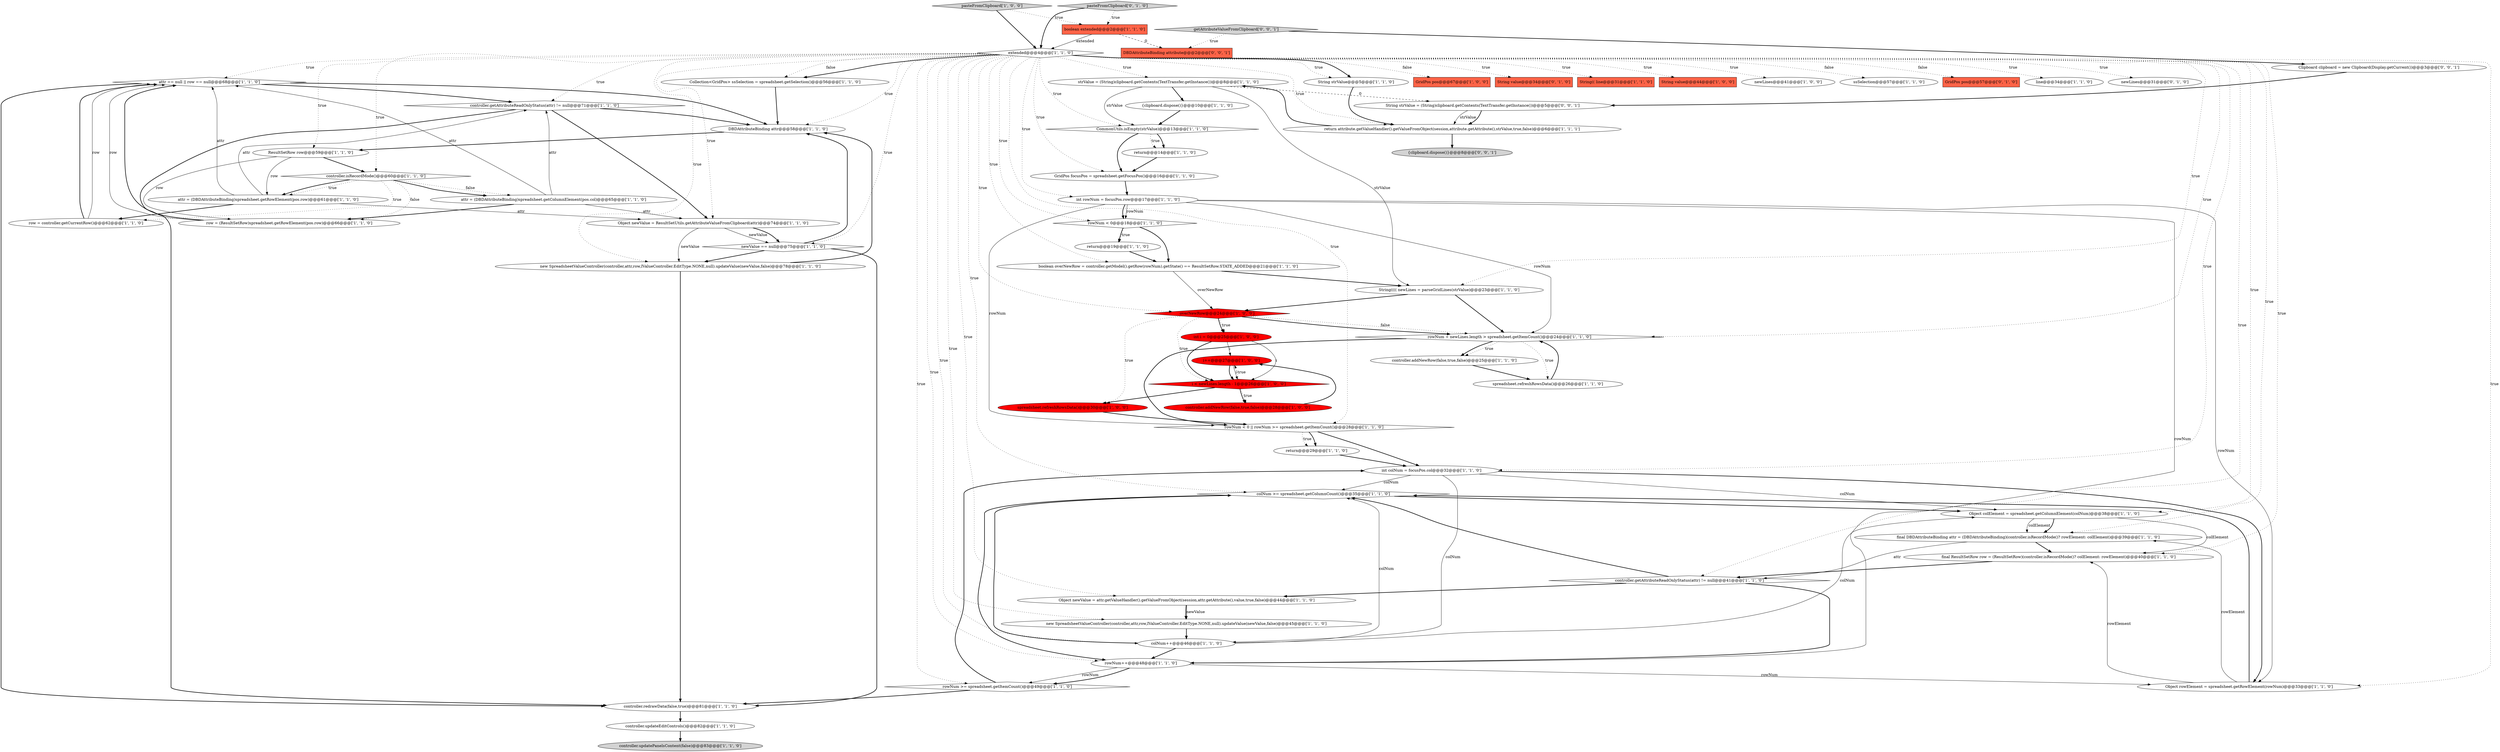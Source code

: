 digraph {
18 [style = filled, label = "attr == null || row == null@@@68@@@['1', '1', '0']", fillcolor = white, shape = diamond image = "AAA0AAABBB1BBB"];
4 [style = filled, label = "spreadsheet.refreshRowsData()@@@30@@@['1', '0', '0']", fillcolor = red, shape = ellipse image = "AAA1AAABBB1BBB"];
67 [style = filled, label = "Clipboard clipboard = new Clipboard(Display.getCurrent())@@@3@@@['0', '0', '1']", fillcolor = white, shape = ellipse image = "AAA0AAABBB3BBB"];
41 [style = filled, label = "String(((( newLines = parseGridLines(strValue)@@@23@@@['1', '1', '0']", fillcolor = white, shape = ellipse image = "AAA0AAABBB1BBB"];
31 [style = filled, label = "return@@@19@@@['1', '1', '0']", fillcolor = white, shape = ellipse image = "AAA0AAABBB1BBB"];
13 [style = filled, label = "controller.updateEditControls()@@@82@@@['1', '1', '0']", fillcolor = white, shape = ellipse image = "AAA0AAABBB1BBB"];
14 [style = filled, label = "controller.addNewRow(false,true,false)@@@28@@@['1', '0', '0']", fillcolor = red, shape = ellipse image = "AAA1AAABBB1BBB"];
20 [style = filled, label = "GridPos pos@@@67@@@['1', '0', '0']", fillcolor = tomato, shape = box image = "AAA0AAABBB1BBB"];
51 [style = filled, label = "new SpreadsheetValueController(controller,attr,row,IValueController.EditType.NONE,null).updateValue(newValue,false)@@@78@@@['1', '1', '0']", fillcolor = white, shape = ellipse image = "AAA0AAABBB1BBB"];
28 [style = filled, label = "extended@@@4@@@['1', '1', '0']", fillcolor = white, shape = diamond image = "AAA0AAABBB1BBB"];
45 [style = filled, label = "{clipboard.dispose()}@@@10@@@['1', '1', '0']", fillcolor = white, shape = ellipse image = "AAA0AAABBB1BBB"];
58 [style = filled, label = "int rowNum = focusPos.row@@@17@@@['1', '1', '0']", fillcolor = white, shape = ellipse image = "AAA0AAABBB1BBB"];
5 [style = filled, label = "final DBDAttributeBinding attr = (DBDAttributeBinding)(controller.isRecordMode()? rowElement: colElement)@@@39@@@['1', '1', '0']", fillcolor = white, shape = ellipse image = "AAA0AAABBB1BBB"];
2 [style = filled, label = "final ResultSetRow row = (ResultSetRow)(controller.isRecordMode()? colElement: rowElement)@@@40@@@['1', '1', '0']", fillcolor = white, shape = ellipse image = "AAA0AAABBB1BBB"];
59 [style = filled, label = "rowNum >= spreadsheet.getItemCount()@@@49@@@['1', '1', '0']", fillcolor = white, shape = diamond image = "AAA0AAABBB1BBB"];
60 [style = filled, label = "String value@@@34@@@['0', '1', '0']", fillcolor = tomato, shape = box image = "AAA0AAABBB2BBB"];
10 [style = filled, label = "int i = 0@@@25@@@['1', '0', '0']", fillcolor = red, shape = ellipse image = "AAA1AAABBB1BBB"];
1 [style = filled, label = "colNum >= spreadsheet.getColumnCount()@@@35@@@['1', '1', '0']", fillcolor = white, shape = diamond image = "AAA0AAABBB1BBB"];
47 [style = filled, label = "controller.getAttributeReadOnlyStatus(attr) != null@@@41@@@['1', '1', '0']", fillcolor = white, shape = diamond image = "AAA0AAABBB1BBB"];
0 [style = filled, label = "strValue = (String)clipboard.getContents(TextTransfer.getInstance())@@@8@@@['1', '1', '0']", fillcolor = white, shape = ellipse image = "AAA0AAABBB1BBB"];
56 [style = filled, label = "String(( line@@@31@@@['1', '1', '0']", fillcolor = tomato, shape = box image = "AAA0AAABBB1BBB"];
8 [style = filled, label = "String value@@@44@@@['1', '0', '0']", fillcolor = tomato, shape = box image = "AAA0AAABBB1BBB"];
35 [style = filled, label = "rowNum < 0 || rowNum >= spreadsheet.getItemCount()@@@28@@@['1', '1', '0']", fillcolor = white, shape = diamond image = "AAA0AAABBB1BBB"];
19 [style = filled, label = "newLines@@@41@@@['1', '0', '0']", fillcolor = white, shape = ellipse image = "AAA0AAABBB1BBB"];
43 [style = filled, label = "Object colElement = spreadsheet.getColumnElement(colNum)@@@38@@@['1', '1', '0']", fillcolor = white, shape = ellipse image = "AAA0AAABBB1BBB"];
44 [style = filled, label = "CommonUtils.isEmpty(strValue)@@@13@@@['1', '1', '0']", fillcolor = white, shape = diamond image = "AAA0AAABBB1BBB"];
53 [style = filled, label = "controller.updatePanelsContent(false)@@@83@@@['1', '1', '0']", fillcolor = lightgray, shape = ellipse image = "AAA0AAABBB1BBB"];
12 [style = filled, label = "new SpreadsheetValueController(controller,attr,row,IValueController.EditType.NONE,null).updateValue(newValue,false)@@@45@@@['1', '1', '0']", fillcolor = white, shape = ellipse image = "AAA0AAABBB1BBB"];
68 [style = filled, label = "getAttributeValueFromClipboard['0', '0', '1']", fillcolor = lightgray, shape = diamond image = "AAA0AAABBB3BBB"];
9 [style = filled, label = "controller.redrawData(false,true)@@@81@@@['1', '1', '0']", fillcolor = white, shape = ellipse image = "AAA0AAABBB1BBB"];
30 [style = filled, label = "boolean overNewRow = controller.getModel().getRow(rowNum).getState() == ResultSetRow.STATE_ADDED@@@21@@@['1', '1', '0']", fillcolor = white, shape = ellipse image = "AAA0AAABBB1BBB"];
42 [style = filled, label = "controller.isRecordMode()@@@60@@@['1', '1', '0']", fillcolor = white, shape = diamond image = "AAA0AAABBB1BBB"];
40 [style = filled, label = "String strValue@@@5@@@['1', '1', '0']", fillcolor = white, shape = ellipse image = "AAA0AAABBB1BBB"];
48 [style = filled, label = "controller.addNewRow(false,true,false)@@@25@@@['1', '1', '0']", fillcolor = white, shape = ellipse image = "AAA0AAABBB1BBB"];
21 [style = filled, label = "controller.getAttributeReadOnlyStatus(attr) != null@@@71@@@['1', '1', '0']", fillcolor = white, shape = diamond image = "AAA0AAABBB1BBB"];
34 [style = filled, label = "pasteFromClipboard['1', '0', '0']", fillcolor = lightgray, shape = diamond image = "AAA0AAABBB1BBB"];
32 [style = filled, label = "DBDAttributeBinding attr@@@58@@@['1', '1', '0']", fillcolor = white, shape = ellipse image = "AAA0AAABBB1BBB"];
66 [style = filled, label = "DBDAttributeBinding attribute@@@2@@@['0', '0', '1']", fillcolor = tomato, shape = box image = "AAA0AAABBB3BBB"];
50 [style = filled, label = "Object rowElement = spreadsheet.getRowElement(rowNum)@@@33@@@['1', '1', '0']", fillcolor = white, shape = ellipse image = "AAA0AAABBB1BBB"];
25 [style = filled, label = "i++@@@27@@@['1', '0', '0']", fillcolor = red, shape = ellipse image = "AAA1AAABBB1BBB"];
38 [style = filled, label = "boolean extended@@@2@@@['1', '1', '0']", fillcolor = tomato, shape = box image = "AAA0AAABBB1BBB"];
24 [style = filled, label = "ssSelection@@@57@@@['1', '1', '0']", fillcolor = white, shape = ellipse image = "AAA0AAABBB1BBB"];
36 [style = filled, label = "row = (ResultSetRow)spreadsheet.getRowElement(pos.row)@@@66@@@['1', '1', '0']", fillcolor = white, shape = ellipse image = "AAA0AAABBB1BBB"];
65 [style = filled, label = "{clipboard.dispose()}@@@8@@@['0', '0', '1']", fillcolor = lightgray, shape = ellipse image = "AAA0AAABBB3BBB"];
17 [style = filled, label = "rowNum++@@@48@@@['1', '1', '0']", fillcolor = white, shape = ellipse image = "AAA0AAABBB1BBB"];
15 [style = filled, label = "i < newLines.length - 1@@@26@@@['1', '0', '0']", fillcolor = red, shape = diamond image = "AAA1AAABBB1BBB"];
29 [style = filled, label = "spreadsheet.refreshRowsData()@@@26@@@['1', '1', '0']", fillcolor = white, shape = ellipse image = "AAA0AAABBB1BBB"];
26 [style = filled, label = "row = controller.getCurrentRow()@@@62@@@['1', '1', '0']", fillcolor = white, shape = ellipse image = "AAA0AAABBB1BBB"];
49 [style = filled, label = "int colNum = focusPos.col@@@32@@@['1', '1', '0']", fillcolor = white, shape = ellipse image = "AAA0AAABBB1BBB"];
6 [style = filled, label = "Object newValue = attr.getValueHandler().getValueFromObject(session,attr.getAttribute(),value,true,false)@@@44@@@['1', '1', '0']", fillcolor = white, shape = ellipse image = "AAA0AAABBB1BBB"];
39 [style = filled, label = "rowNum < 0@@@18@@@['1', '1', '0']", fillcolor = white, shape = diamond image = "AAA0AAABBB1BBB"];
3 [style = filled, label = "Object newValue = ResultSetUtils.getAttributeValueFromClipboard(attr)@@@74@@@['1', '1', '0']", fillcolor = white, shape = ellipse image = "AAA0AAABBB1BBB"];
54 [style = filled, label = "return attribute.getValueHandler().getValueFromObject(session,attribute.getAttribute(),strValue,true,false)@@@6@@@['1', '1', '1']", fillcolor = white, shape = ellipse image = "AAA0AAABBB1BBB"];
62 [style = filled, label = "GridPos pos@@@57@@@['0', '1', '0']", fillcolor = tomato, shape = box image = "AAA0AAABBB2BBB"];
16 [style = filled, label = "rowNum + newLines.length > spreadsheet.getItemCount()@@@24@@@['1', '1', '0']", fillcolor = white, shape = diamond image = "AAA0AAABBB1BBB"];
22 [style = filled, label = "attr = (DBDAttributeBinding)spreadsheet.getRowElement(pos.row)@@@61@@@['1', '1', '0']", fillcolor = white, shape = ellipse image = "AAA0AAABBB1BBB"];
7 [style = filled, label = "return@@@29@@@['1', '1', '0']", fillcolor = white, shape = ellipse image = "AAA0AAABBB1BBB"];
37 [style = filled, label = "GridPos focusPos = spreadsheet.getFocusPos()@@@16@@@['1', '1', '0']", fillcolor = white, shape = ellipse image = "AAA0AAABBB1BBB"];
11 [style = filled, label = "ResultSetRow row@@@59@@@['1', '1', '0']", fillcolor = white, shape = ellipse image = "AAA0AAABBB1BBB"];
57 [style = filled, label = "return@@@14@@@['1', '1', '0']", fillcolor = white, shape = ellipse image = "AAA0AAABBB1BBB"];
33 [style = filled, label = "attr = (DBDAttributeBinding)spreadsheet.getColumnElement(pos.col)@@@65@@@['1', '1', '0']", fillcolor = white, shape = ellipse image = "AAA0AAABBB1BBB"];
52 [style = filled, label = "overNewRow@@@24@@@['1', '0', '0']", fillcolor = red, shape = diamond image = "AAA1AAABBB1BBB"];
64 [style = filled, label = "String strValue = (String)clipboard.getContents(TextTransfer.getInstance())@@@5@@@['0', '0', '1']", fillcolor = white, shape = ellipse image = "AAA0AAABBB3BBB"];
46 [style = filled, label = "Collection<GridPos> ssSelection = spreadsheet.getSelection()@@@56@@@['1', '1', '0']", fillcolor = white, shape = ellipse image = "AAA0AAABBB1BBB"];
55 [style = filled, label = "colNum++@@@46@@@['1', '1', '0']", fillcolor = white, shape = ellipse image = "AAA0AAABBB1BBB"];
27 [style = filled, label = "line@@@34@@@['1', '1', '0']", fillcolor = white, shape = ellipse image = "AAA0AAABBB1BBB"];
61 [style = filled, label = "pasteFromClipboard['0', '1', '0']", fillcolor = lightgray, shape = diamond image = "AAA0AAABBB2BBB"];
23 [style = filled, label = "newValue == null@@@75@@@['1', '1', '0']", fillcolor = white, shape = diamond image = "AAA0AAABBB1BBB"];
63 [style = filled, label = "newLines@@@31@@@['0', '1', '0']", fillcolor = white, shape = ellipse image = "AAA0AAABBB2BBB"];
28->11 [style = dotted, label="true"];
55->17 [style = bold, label=""];
14->25 [style = bold, label=""];
59->49 [style = bold, label=""];
23->51 [style = bold, label=""];
28->35 [style = dotted, label="true"];
28->21 [style = dotted, label="true"];
48->29 [style = bold, label=""];
42->36 [style = dotted, label="false"];
59->9 [style = bold, label=""];
52->16 [style = dotted, label="false"];
28->16 [style = dotted, label="true"];
28->19 [style = dotted, label="true"];
28->50 [style = dotted, label="true"];
49->43 [style = solid, label="colNum"];
7->49 [style = bold, label=""];
51->32 [style = bold, label=""];
54->65 [style = bold, label=""];
28->6 [style = dotted, label="true"];
28->30 [style = dotted, label="true"];
50->5 [style = solid, label="rowElement"];
58->35 [style = solid, label="rowNum"];
22->21 [style = solid, label="attr"];
39->31 [style = bold, label=""];
28->59 [style = dotted, label="true"];
28->18 [style = dotted, label="true"];
50->2 [style = solid, label="rowElement"];
36->18 [style = bold, label=""];
31->30 [style = bold, label=""];
18->32 [style = bold, label=""];
25->15 [style = bold, label=""];
9->13 [style = bold, label=""];
6->12 [style = solid, label="newValue"];
55->43 [style = solid, label="colNum"];
43->5 [style = solid, label="colElement"];
42->22 [style = dotted, label="true"];
28->27 [style = dotted, label="true"];
32->11 [style = bold, label=""];
35->7 [style = bold, label=""];
38->66 [style = dashed, label="0"];
3->23 [style = solid, label="newValue"];
21->3 [style = bold, label=""];
28->24 [style = dotted, label="false"];
42->26 [style = dotted, label="true"];
30->41 [style = bold, label=""];
28->8 [style = dotted, label="true"];
47->6 [style = bold, label=""];
67->64 [style = bold, label=""];
37->58 [style = bold, label=""];
12->55 [style = bold, label=""];
0->44 [style = solid, label="strValue"];
22->3 [style = solid, label="attr"];
28->2 [style = dotted, label="true"];
28->52 [style = dotted, label="true"];
28->17 [style = dotted, label="true"];
15->14 [style = dotted, label="true"];
61->38 [style = dotted, label="true"];
0->64 [style = dashed, label="0"];
68->66 [style = dotted, label="true"];
11->36 [style = solid, label="row"];
25->15 [style = solid, label="i"];
34->38 [style = dotted, label="true"];
1->17 [style = bold, label=""];
58->39 [style = bold, label=""];
3->23 [style = bold, label=""];
21->9 [style = bold, label=""];
28->44 [style = dotted, label="true"];
33->21 [style = solid, label="attr"];
33->36 [style = bold, label=""];
38->28 [style = solid, label="extended"];
18->9 [style = bold, label=""];
28->20 [style = dotted, label="false"];
17->50 [style = solid, label="rowNum"];
28->23 [style = dotted, label="true"];
44->37 [style = bold, label=""];
42->22 [style = bold, label=""];
28->37 [style = dotted, label="true"];
11->22 [style = solid, label="row"];
61->28 [style = bold, label=""];
29->16 [style = bold, label=""];
28->41 [style = dotted, label="true"];
28->51 [style = dotted, label="true"];
44->57 [style = bold, label=""];
47->1 [style = bold, label=""];
55->1 [style = solid, label="colNum"];
39->31 [style = dotted, label="true"];
22->26 [style = bold, label=""];
57->37 [style = bold, label=""];
43->2 [style = solid, label="colElement"];
49->1 [style = solid, label="colNum"];
15->14 [style = bold, label=""];
58->17 [style = solid, label="rowNum"];
35->7 [style = dotted, label="true"];
58->50 [style = solid, label="rowNum"];
0->45 [style = bold, label=""];
28->3 [style = dotted, label="true"];
16->48 [style = dotted, label="true"];
51->9 [style = bold, label=""];
23->32 [style = bold, label=""];
44->57 [style = dotted, label="true"];
0->41 [style = solid, label="strValue"];
35->49 [style = bold, label=""];
28->58 [style = dotted, label="true"];
28->46 [style = dotted, label="false"];
28->1 [style = dotted, label="true"];
45->44 [style = bold, label=""];
33->3 [style = solid, label="attr"];
54->0 [style = bold, label=""];
49->50 [style = bold, label=""];
64->54 [style = solid, label="strValue"];
34->28 [style = bold, label=""];
58->39 [style = solid, label="rowNum"];
58->16 [style = solid, label="rowNum"];
28->0 [style = dotted, label="true"];
28->32 [style = dotted, label="true"];
52->16 [style = bold, label=""];
10->15 [style = solid, label="i"];
43->5 [style = bold, label=""];
28->42 [style = dotted, label="true"];
28->60 [style = dotted, label="true"];
16->48 [style = bold, label=""];
28->43 [style = dotted, label="true"];
41->16 [style = bold, label=""];
5->47 [style = solid, label="attr"];
18->21 [style = bold, label=""];
15->25 [style = dotted, label="true"];
46->32 [style = bold, label=""];
28->56 [style = dotted, label="true"];
16->29 [style = dotted, label="true"];
42->33 [style = dotted, label="false"];
2->47 [style = bold, label=""];
28->12 [style = dotted, label="true"];
49->55 [style = solid, label="colNum"];
6->12 [style = bold, label=""];
33->18 [style = solid, label="attr"];
22->18 [style = solid, label="attr"];
4->35 [style = bold, label=""];
40->54 [style = bold, label=""];
28->40 [style = bold, label=""];
10->15 [style = bold, label=""];
28->47 [style = dotted, label="true"];
28->62 [style = dotted, label="false"];
68->67 [style = bold, label=""];
13->53 [style = bold, label=""];
1->43 [style = bold, label=""];
28->54 [style = dotted, label="true"];
30->52 [style = solid, label="overNewRow"];
42->33 [style = bold, label=""];
52->10 [style = bold, label=""];
11->42 [style = bold, label=""];
64->54 [style = bold, label=""];
36->18 [style = solid, label="row"];
28->49 [style = dotted, label="true"];
52->15 [style = dotted, label="true"];
41->52 [style = bold, label=""];
39->30 [style = bold, label=""];
28->5 [style = dotted, label="true"];
5->2 [style = bold, label=""];
28->46 [style = bold, label=""];
28->55 [style = dotted, label="true"];
50->1 [style = bold, label=""];
55->1 [style = bold, label=""];
10->25 [style = solid, label="i"];
21->32 [style = bold, label=""];
15->4 [style = bold, label=""];
3->51 [style = solid, label="newValue"];
52->10 [style = dotted, label="true"];
17->59 [style = solid, label="rowNum"];
52->4 [style = dotted, label="true"];
17->59 [style = bold, label=""];
16->35 [style = bold, label=""];
47->17 [style = bold, label=""];
28->63 [style = dotted, label="true"];
28->39 [style = dotted, label="true"];
23->9 [style = bold, label=""];
28->40 [style = dotted, label="true"];
26->18 [style = solid, label="row"];
26->18 [style = bold, label=""];
}
